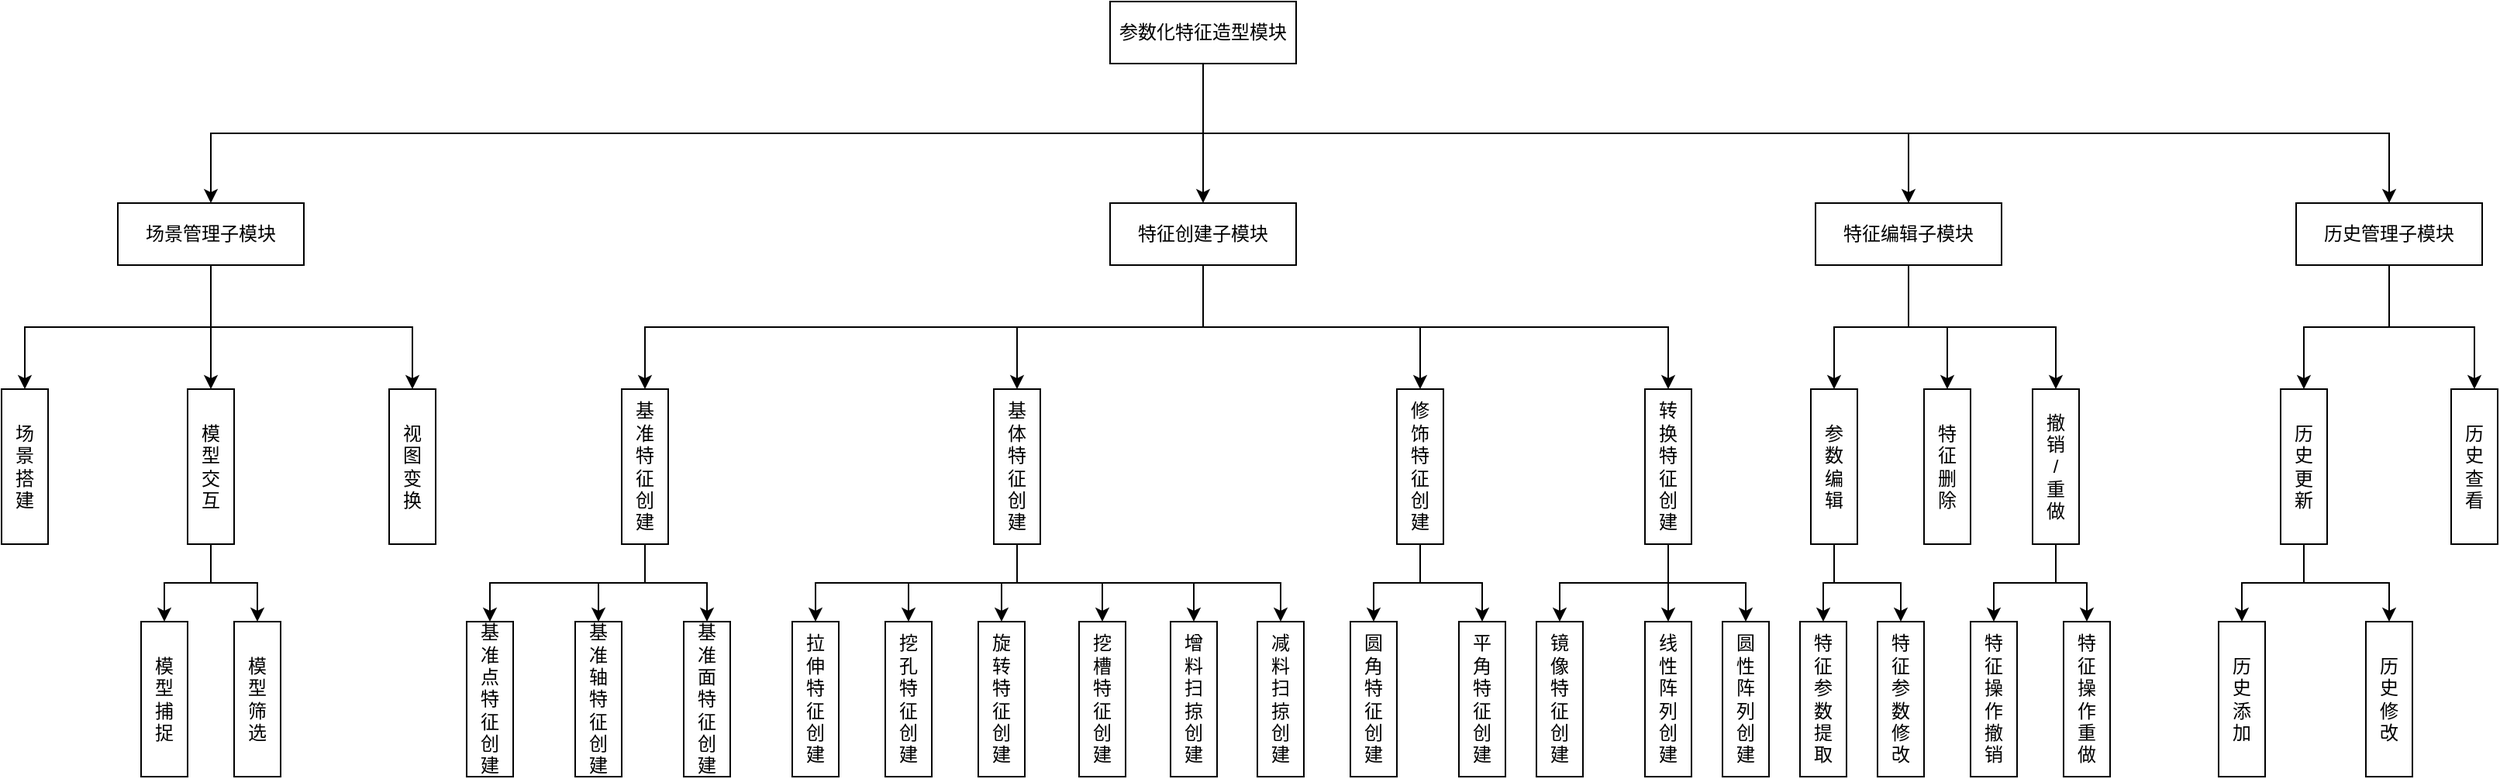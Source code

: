 <mxfile version="21.1.8" type="github">
  <diagram name="第 1 页" id="KuKHvHjNwTbAupqgn_qL">
    <mxGraphModel dx="2670" dy="829" grid="1" gridSize="10" guides="1" tooltips="1" connect="1" arrows="1" fold="1" page="1" pageScale="1" pageWidth="827" pageHeight="1169" math="0" shadow="0">
      <root>
        <mxCell id="0" />
        <mxCell id="1" parent="0" />
        <mxCell id="jY3J1ebLBUYD6axS380D-1" value="参数化特征造型模块" style="rounded=0;whiteSpace=wrap;html=1;" vertex="1" parent="1">
          <mxGeometry x="375" y="10" width="120" height="40" as="geometry" />
        </mxCell>
        <mxCell id="jY3J1ebLBUYD6axS380D-2" value="场景管理子模块" style="rounded=0;whiteSpace=wrap;html=1;" vertex="1" parent="1">
          <mxGeometry x="-265" y="140" width="120" height="40" as="geometry" />
        </mxCell>
        <mxCell id="jY3J1ebLBUYD6axS380D-3" value="特征创建子模块" style="rounded=0;whiteSpace=wrap;html=1;" vertex="1" parent="1">
          <mxGeometry x="375" y="140" width="120" height="40" as="geometry" />
        </mxCell>
        <mxCell id="jY3J1ebLBUYD6axS380D-4" value="历史管理子模块" style="rounded=0;whiteSpace=wrap;html=1;" vertex="1" parent="1">
          <mxGeometry x="1140" y="140" width="120" height="40" as="geometry" />
        </mxCell>
        <mxCell id="jY3J1ebLBUYD6axS380D-5" value="特征编辑子模块" style="rounded=0;whiteSpace=wrap;html=1;" vertex="1" parent="1">
          <mxGeometry x="830" y="140" width="120" height="40" as="geometry" />
        </mxCell>
        <mxCell id="jY3J1ebLBUYD6axS380D-6" value="场&lt;br&gt;景&lt;br&gt;搭&lt;br&gt;建" style="rounded=0;whiteSpace=wrap;html=1;" vertex="1" parent="1">
          <mxGeometry x="-340" y="260" width="30" height="100" as="geometry" />
        </mxCell>
        <mxCell id="jY3J1ebLBUYD6axS380D-7" value="模&lt;br&gt;型&lt;br&gt;交&lt;br&gt;互" style="rounded=0;whiteSpace=wrap;html=1;" vertex="1" parent="1">
          <mxGeometry x="-220" y="260" width="30" height="100" as="geometry" />
        </mxCell>
        <mxCell id="jY3J1ebLBUYD6axS380D-8" value="视&lt;br&gt;图&lt;br&gt;变&lt;br&gt;换" style="rounded=0;whiteSpace=wrap;html=1;" vertex="1" parent="1">
          <mxGeometry x="-90" y="260" width="30" height="100" as="geometry" />
        </mxCell>
        <mxCell id="jY3J1ebLBUYD6axS380D-9" value="模&lt;br&gt;型&lt;br&gt;捕&lt;br&gt;捉" style="rounded=0;whiteSpace=wrap;html=1;" vertex="1" parent="1">
          <mxGeometry x="-250" y="410" width="30" height="100" as="geometry" />
        </mxCell>
        <mxCell id="jY3J1ebLBUYD6axS380D-10" value="模&lt;br&gt;型&lt;br&gt;筛&lt;br&gt;选" style="rounded=0;whiteSpace=wrap;html=1;" vertex="1" parent="1">
          <mxGeometry x="-190" y="410" width="30" height="100" as="geometry" />
        </mxCell>
        <mxCell id="jY3J1ebLBUYD6axS380D-11" value="基&lt;br&gt;准&lt;br&gt;特&lt;br&gt;征&lt;br&gt;创&lt;br&gt;建" style="rounded=0;whiteSpace=wrap;html=1;" vertex="1" parent="1">
          <mxGeometry x="60" y="260" width="30" height="100" as="geometry" />
        </mxCell>
        <mxCell id="jY3J1ebLBUYD6axS380D-12" value="基&lt;br&gt;体&lt;br&gt;特&lt;br&gt;征&lt;br&gt;创&lt;br&gt;建" style="rounded=0;whiteSpace=wrap;html=1;" vertex="1" parent="1">
          <mxGeometry x="300" y="260" width="30" height="100" as="geometry" />
        </mxCell>
        <mxCell id="jY3J1ebLBUYD6axS380D-13" value="转&lt;br&gt;换&lt;br&gt;特&lt;br&gt;征&lt;br&gt;创&lt;br&gt;建" style="rounded=0;whiteSpace=wrap;html=1;" vertex="1" parent="1">
          <mxGeometry x="720" y="260" width="30" height="100" as="geometry" />
        </mxCell>
        <mxCell id="jY3J1ebLBUYD6axS380D-14" value="修&lt;br&gt;饰&lt;br&gt;特&lt;br&gt;征&lt;br&gt;创&lt;br&gt;建" style="rounded=0;whiteSpace=wrap;html=1;" vertex="1" parent="1">
          <mxGeometry x="560" y="260" width="30" height="100" as="geometry" />
        </mxCell>
        <mxCell id="jY3J1ebLBUYD6axS380D-15" value="基&lt;br&gt;准&lt;br&gt;点&lt;br&gt;特&lt;br&gt;征&lt;br&gt;创&lt;br&gt;建" style="rounded=0;whiteSpace=wrap;html=1;" vertex="1" parent="1">
          <mxGeometry x="-40" y="410" width="30" height="100" as="geometry" />
        </mxCell>
        <mxCell id="jY3J1ebLBUYD6axS380D-16" value="拉&lt;br&gt;伸&lt;br&gt;特&lt;br&gt;征&lt;br&gt;创&lt;br&gt;建" style="rounded=0;whiteSpace=wrap;html=1;" vertex="1" parent="1">
          <mxGeometry x="170" y="410" width="30" height="100" as="geometry" />
        </mxCell>
        <mxCell id="jY3J1ebLBUYD6axS380D-17" value="旋&lt;br&gt;转&lt;br&gt;特&lt;br&gt;征&lt;br&gt;创&lt;br&gt;建" style="rounded=0;whiteSpace=wrap;html=1;" vertex="1" parent="1">
          <mxGeometry x="290" y="410" width="30" height="100" as="geometry" />
        </mxCell>
        <mxCell id="jY3J1ebLBUYD6axS380D-18" value="挖&lt;br&gt;孔&lt;br&gt;特&lt;br&gt;征&lt;br&gt;创&lt;br&gt;建" style="rounded=0;whiteSpace=wrap;html=1;" vertex="1" parent="1">
          <mxGeometry x="230" y="410" width="30" height="100" as="geometry" />
        </mxCell>
        <mxCell id="jY3J1ebLBUYD6axS380D-19" value="挖&lt;br&gt;槽&lt;br&gt;特&lt;br&gt;征&lt;br&gt;创&lt;br&gt;建" style="rounded=0;whiteSpace=wrap;html=1;" vertex="1" parent="1">
          <mxGeometry x="355" y="410" width="30" height="100" as="geometry" />
        </mxCell>
        <mxCell id="jY3J1ebLBUYD6axS380D-20" value="基&lt;br&gt;准&lt;br&gt;轴&lt;br&gt;特&lt;br&gt;征&lt;br&gt;创&lt;br&gt;建" style="rounded=0;whiteSpace=wrap;html=1;" vertex="1" parent="1">
          <mxGeometry x="30" y="410" width="30" height="100" as="geometry" />
        </mxCell>
        <mxCell id="jY3J1ebLBUYD6axS380D-21" value="基&lt;br&gt;准&lt;br&gt;面&lt;br&gt;特&lt;br&gt;征&lt;br&gt;创&lt;br&gt;建" style="rounded=0;whiteSpace=wrap;html=1;" vertex="1" parent="1">
          <mxGeometry x="100" y="410" width="30" height="100" as="geometry" />
        </mxCell>
        <mxCell id="jY3J1ebLBUYD6axS380D-23" value="增&lt;br&gt;料&lt;br&gt;扫&lt;br&gt;掠&lt;br&gt;创&lt;br&gt;建" style="rounded=0;whiteSpace=wrap;html=1;" vertex="1" parent="1">
          <mxGeometry x="414" y="410" width="30" height="100" as="geometry" />
        </mxCell>
        <mxCell id="jY3J1ebLBUYD6axS380D-24" value="减&lt;br&gt;料&lt;br&gt;扫&lt;br&gt;掠&lt;br&gt;创&lt;br&gt;建" style="rounded=0;whiteSpace=wrap;html=1;" vertex="1" parent="1">
          <mxGeometry x="470" y="410" width="30" height="100" as="geometry" />
        </mxCell>
        <mxCell id="jY3J1ebLBUYD6axS380D-25" value="圆&lt;br&gt;角&lt;br&gt;特&lt;br&gt;征&lt;br&gt;创&lt;br&gt;建" style="rounded=0;whiteSpace=wrap;html=1;" vertex="1" parent="1">
          <mxGeometry x="530" y="410" width="30" height="100" as="geometry" />
        </mxCell>
        <mxCell id="jY3J1ebLBUYD6axS380D-26" value="平&lt;br&gt;角&lt;br&gt;特&lt;br&gt;征&lt;br&gt;创&lt;br&gt;建" style="rounded=0;whiteSpace=wrap;html=1;" vertex="1" parent="1">
          <mxGeometry x="600" y="410" width="30" height="100" as="geometry" />
        </mxCell>
        <mxCell id="jY3J1ebLBUYD6axS380D-27" value="镜&lt;br&gt;像&lt;br&gt;特&lt;br&gt;征&lt;br&gt;创&lt;br&gt;建" style="rounded=0;whiteSpace=wrap;html=1;" vertex="1" parent="1">
          <mxGeometry x="650" y="410" width="30" height="100" as="geometry" />
        </mxCell>
        <mxCell id="jY3J1ebLBUYD6axS380D-28" value="线&lt;br&gt;性&lt;br&gt;阵&lt;br&gt;列&lt;br&gt;创&lt;br&gt;建" style="rounded=0;whiteSpace=wrap;html=1;" vertex="1" parent="1">
          <mxGeometry x="720" y="410" width="30" height="100" as="geometry" />
        </mxCell>
        <mxCell id="jY3J1ebLBUYD6axS380D-29" value="圆&lt;br&gt;性&lt;br&gt;阵&lt;br&gt;列&lt;br&gt;创&lt;br&gt;建" style="rounded=0;whiteSpace=wrap;html=1;" vertex="1" parent="1">
          <mxGeometry x="770" y="410" width="30" height="100" as="geometry" />
        </mxCell>
        <mxCell id="jY3J1ebLBUYD6axS380D-30" value="参&lt;br&gt;数&lt;br&gt;编&lt;br&gt;辑" style="rounded=0;whiteSpace=wrap;html=1;" vertex="1" parent="1">
          <mxGeometry x="827" y="260" width="30" height="100" as="geometry" />
        </mxCell>
        <mxCell id="jY3J1ebLBUYD6axS380D-31" value="撤&lt;br&gt;销&lt;br&gt;/&lt;br&gt;重&lt;br&gt;做" style="rounded=0;whiteSpace=wrap;html=1;" vertex="1" parent="1">
          <mxGeometry x="970" y="260" width="30" height="100" as="geometry" />
        </mxCell>
        <mxCell id="jY3J1ebLBUYD6axS380D-32" value="特&lt;br&gt;征&lt;br&gt;参&lt;br&gt;数&lt;br&gt;提&lt;br&gt;取" style="rounded=0;whiteSpace=wrap;html=1;" vertex="1" parent="1">
          <mxGeometry x="820" y="410" width="30" height="100" as="geometry" />
        </mxCell>
        <mxCell id="jY3J1ebLBUYD6axS380D-33" value="特&lt;br&gt;征&lt;br&gt;参&lt;br&gt;数&lt;br&gt;修&lt;br&gt;改" style="rounded=0;whiteSpace=wrap;html=1;" vertex="1" parent="1">
          <mxGeometry x="870" y="410" width="30" height="100" as="geometry" />
        </mxCell>
        <mxCell id="jY3J1ebLBUYD6axS380D-34" value="特&lt;br&gt;征&lt;br&gt;操&lt;br&gt;作&lt;br&gt;重&lt;br&gt;做" style="rounded=0;whiteSpace=wrap;html=1;" vertex="1" parent="1">
          <mxGeometry x="990" y="410" width="30" height="100" as="geometry" />
        </mxCell>
        <mxCell id="jY3J1ebLBUYD6axS380D-35" value="特&lt;br&gt;征&lt;br&gt;操&lt;br&gt;作&lt;br&gt;撤&lt;br&gt;销" style="rounded=0;whiteSpace=wrap;html=1;" vertex="1" parent="1">
          <mxGeometry x="930" y="410" width="30" height="100" as="geometry" />
        </mxCell>
        <mxCell id="jY3J1ebLBUYD6axS380D-36" value="特&lt;br&gt;征&lt;br&gt;删&lt;br&gt;除" style="rounded=0;whiteSpace=wrap;html=1;" vertex="1" parent="1">
          <mxGeometry x="900" y="260" width="30" height="100" as="geometry" />
        </mxCell>
        <mxCell id="jY3J1ebLBUYD6axS380D-37" value="历&lt;br&gt;史&lt;br&gt;更&lt;br&gt;新" style="rounded=0;whiteSpace=wrap;html=1;" vertex="1" parent="1">
          <mxGeometry x="1130" y="260" width="30" height="100" as="geometry" />
        </mxCell>
        <mxCell id="jY3J1ebLBUYD6axS380D-38" value="历&lt;br&gt;史&lt;br&gt;查&lt;br&gt;看" style="rounded=0;whiteSpace=wrap;html=1;" vertex="1" parent="1">
          <mxGeometry x="1240" y="260" width="30" height="100" as="geometry" />
        </mxCell>
        <mxCell id="jY3J1ebLBUYD6axS380D-39" value="历&lt;br&gt;史&lt;br&gt;添&lt;br&gt;加" style="rounded=0;whiteSpace=wrap;html=1;" vertex="1" parent="1">
          <mxGeometry x="1090" y="410" width="30" height="100" as="geometry" />
        </mxCell>
        <mxCell id="jY3J1ebLBUYD6axS380D-40" value="历&lt;br&gt;史&lt;br&gt;修&lt;br&gt;改" style="rounded=0;whiteSpace=wrap;html=1;" vertex="1" parent="1">
          <mxGeometry x="1185" y="410" width="30" height="100" as="geometry" />
        </mxCell>
        <mxCell id="jY3J1ebLBUYD6axS380D-53" value="" style="endArrow=classic;html=1;rounded=0;exitX=0.5;exitY=1;exitDx=0;exitDy=0;entryX=0.5;entryY=0;entryDx=0;entryDy=0;edgeStyle=orthogonalEdgeStyle;" edge="1" parent="1" source="jY3J1ebLBUYD6axS380D-1" target="jY3J1ebLBUYD6axS380D-2">
          <mxGeometry width="50" height="50" relative="1" as="geometry">
            <mxPoint x="150" y="170" as="sourcePoint" />
            <mxPoint x="200" y="120" as="targetPoint" />
          </mxGeometry>
        </mxCell>
        <mxCell id="jY3J1ebLBUYD6axS380D-59" value="" style="endArrow=classic;html=1;rounded=0;exitX=0.5;exitY=1;exitDx=0;exitDy=0;entryX=0.5;entryY=0;entryDx=0;entryDy=0;edgeStyle=orthogonalEdgeStyle;" edge="1" parent="1" source="jY3J1ebLBUYD6axS380D-2" target="jY3J1ebLBUYD6axS380D-6">
          <mxGeometry width="50" height="50" relative="1" as="geometry">
            <mxPoint x="475" y="90" as="sourcePoint" />
            <mxPoint x="-50" y="180" as="targetPoint" />
          </mxGeometry>
        </mxCell>
        <mxCell id="jY3J1ebLBUYD6axS380D-60" value="" style="endArrow=classic;html=1;rounded=0;exitX=0.5;exitY=1;exitDx=0;exitDy=0;entryX=0.5;entryY=0;entryDx=0;entryDy=0;edgeStyle=orthogonalEdgeStyle;" edge="1" parent="1" source="jY3J1ebLBUYD6axS380D-2" target="jY3J1ebLBUYD6axS380D-7">
          <mxGeometry width="50" height="50" relative="1" as="geometry">
            <mxPoint x="485" y="100" as="sourcePoint" />
            <mxPoint x="-40" y="190" as="targetPoint" />
          </mxGeometry>
        </mxCell>
        <mxCell id="jY3J1ebLBUYD6axS380D-61" value="" style="endArrow=classic;html=1;rounded=0;exitX=0.5;exitY=1;exitDx=0;exitDy=0;entryX=0.5;entryY=0;entryDx=0;entryDy=0;edgeStyle=orthogonalEdgeStyle;" edge="1" parent="1" source="jY3J1ebLBUYD6axS380D-2" target="jY3J1ebLBUYD6axS380D-8">
          <mxGeometry width="50" height="50" relative="1" as="geometry">
            <mxPoint x="495" y="110" as="sourcePoint" />
            <mxPoint x="-30" y="200" as="targetPoint" />
          </mxGeometry>
        </mxCell>
        <mxCell id="jY3J1ebLBUYD6axS380D-62" value="" style="endArrow=classic;html=1;rounded=0;entryX=0.5;entryY=0;entryDx=0;entryDy=0;edgeStyle=orthogonalEdgeStyle;exitX=0.5;exitY=1;exitDx=0;exitDy=0;" edge="1" parent="1" source="jY3J1ebLBUYD6axS380D-7" target="jY3J1ebLBUYD6axS380D-9">
          <mxGeometry width="50" height="50" relative="1" as="geometry">
            <mxPoint x="-220" y="440" as="sourcePoint" />
            <mxPoint x="-20" y="210" as="targetPoint" />
          </mxGeometry>
        </mxCell>
        <mxCell id="jY3J1ebLBUYD6axS380D-63" value="" style="endArrow=classic;html=1;rounded=0;exitX=0.5;exitY=1;exitDx=0;exitDy=0;entryX=0.5;entryY=0;entryDx=0;entryDy=0;edgeStyle=orthogonalEdgeStyle;" edge="1" parent="1" source="jY3J1ebLBUYD6axS380D-7" target="jY3J1ebLBUYD6axS380D-10">
          <mxGeometry width="50" height="50" relative="1" as="geometry">
            <mxPoint x="515" y="130" as="sourcePoint" />
            <mxPoint x="-10" y="220" as="targetPoint" />
          </mxGeometry>
        </mxCell>
        <mxCell id="jY3J1ebLBUYD6axS380D-64" value="" style="endArrow=classic;html=1;rounded=0;exitX=0.5;exitY=1;exitDx=0;exitDy=0;entryX=0.5;entryY=0;entryDx=0;entryDy=0;edgeStyle=orthogonalEdgeStyle;" edge="1" parent="1" source="jY3J1ebLBUYD6axS380D-3" target="jY3J1ebLBUYD6axS380D-11">
          <mxGeometry width="50" height="50" relative="1" as="geometry">
            <mxPoint x="525" y="140" as="sourcePoint" />
            <mxPoint y="230" as="targetPoint" />
          </mxGeometry>
        </mxCell>
        <mxCell id="jY3J1ebLBUYD6axS380D-65" value="" style="endArrow=classic;html=1;rounded=0;exitX=0.5;exitY=1;exitDx=0;exitDy=0;edgeStyle=orthogonalEdgeStyle;" edge="1" parent="1" source="jY3J1ebLBUYD6axS380D-3" target="jY3J1ebLBUYD6axS380D-12">
          <mxGeometry width="50" height="50" relative="1" as="geometry">
            <mxPoint x="535" y="150" as="sourcePoint" />
            <mxPoint x="10" y="240" as="targetPoint" />
          </mxGeometry>
        </mxCell>
        <mxCell id="jY3J1ebLBUYD6axS380D-66" value="" style="endArrow=classic;html=1;rounded=0;exitX=0.5;exitY=1;exitDx=0;exitDy=0;entryX=0.5;entryY=0;entryDx=0;entryDy=0;edgeStyle=orthogonalEdgeStyle;" edge="1" parent="1" source="jY3J1ebLBUYD6axS380D-3" target="jY3J1ebLBUYD6axS380D-14">
          <mxGeometry width="50" height="50" relative="1" as="geometry">
            <mxPoint x="545" y="160" as="sourcePoint" />
            <mxPoint x="20" y="250" as="targetPoint" />
          </mxGeometry>
        </mxCell>
        <mxCell id="jY3J1ebLBUYD6axS380D-67" value="" style="endArrow=classic;html=1;rounded=0;exitX=0.5;exitY=1;exitDx=0;exitDy=0;entryX=0.5;entryY=0;entryDx=0;entryDy=0;edgeStyle=orthogonalEdgeStyle;" edge="1" parent="1" source="jY3J1ebLBUYD6axS380D-3" target="jY3J1ebLBUYD6axS380D-13">
          <mxGeometry width="50" height="50" relative="1" as="geometry">
            <mxPoint x="555" y="170" as="sourcePoint" />
            <mxPoint x="30" y="260" as="targetPoint" />
          </mxGeometry>
        </mxCell>
        <mxCell id="jY3J1ebLBUYD6axS380D-68" value="" style="endArrow=classic;html=1;rounded=0;exitX=0.5;exitY=1;exitDx=0;exitDy=0;entryX=0.5;entryY=0;entryDx=0;entryDy=0;edgeStyle=orthogonalEdgeStyle;" edge="1" parent="1" source="jY3J1ebLBUYD6axS380D-11" target="jY3J1ebLBUYD6axS380D-15">
          <mxGeometry width="50" height="50" relative="1" as="geometry">
            <mxPoint x="565" y="180" as="sourcePoint" />
            <mxPoint x="40" y="270" as="targetPoint" />
          </mxGeometry>
        </mxCell>
        <mxCell id="jY3J1ebLBUYD6axS380D-69" value="" style="endArrow=classic;html=1;rounded=0;exitX=0.5;exitY=1;exitDx=0;exitDy=0;entryX=0.5;entryY=0;entryDx=0;entryDy=0;edgeStyle=orthogonalEdgeStyle;" edge="1" parent="1" source="jY3J1ebLBUYD6axS380D-11" target="jY3J1ebLBUYD6axS380D-20">
          <mxGeometry width="50" height="50" relative="1" as="geometry">
            <mxPoint x="575" y="190" as="sourcePoint" />
            <mxPoint x="50" y="280" as="targetPoint" />
          </mxGeometry>
        </mxCell>
        <mxCell id="jY3J1ebLBUYD6axS380D-70" value="" style="endArrow=classic;html=1;rounded=0;exitX=0.5;exitY=1;exitDx=0;exitDy=0;entryX=0.5;entryY=0;entryDx=0;entryDy=0;edgeStyle=orthogonalEdgeStyle;" edge="1" parent="1" source="jY3J1ebLBUYD6axS380D-11" target="jY3J1ebLBUYD6axS380D-21">
          <mxGeometry width="50" height="50" relative="1" as="geometry">
            <mxPoint x="585" y="200" as="sourcePoint" />
            <mxPoint x="60" y="290" as="targetPoint" />
          </mxGeometry>
        </mxCell>
        <mxCell id="jY3J1ebLBUYD6axS380D-71" value="" style="endArrow=classic;html=1;rounded=0;exitX=0.5;exitY=1;exitDx=0;exitDy=0;entryX=0.5;entryY=0;entryDx=0;entryDy=0;edgeStyle=orthogonalEdgeStyle;" edge="1" parent="1" source="jY3J1ebLBUYD6axS380D-12" target="jY3J1ebLBUYD6axS380D-16">
          <mxGeometry width="50" height="50" relative="1" as="geometry">
            <mxPoint x="595" y="210" as="sourcePoint" />
            <mxPoint x="70" y="300" as="targetPoint" />
          </mxGeometry>
        </mxCell>
        <mxCell id="jY3J1ebLBUYD6axS380D-73" value="" style="endArrow=classic;html=1;rounded=0;exitX=0.5;exitY=1;exitDx=0;exitDy=0;edgeStyle=orthogonalEdgeStyle;" edge="1" parent="1" source="jY3J1ebLBUYD6axS380D-12" target="jY3J1ebLBUYD6axS380D-18">
          <mxGeometry width="50" height="50" relative="1" as="geometry">
            <mxPoint x="615" y="230" as="sourcePoint" />
            <mxPoint x="90" y="320" as="targetPoint" />
          </mxGeometry>
        </mxCell>
        <mxCell id="jY3J1ebLBUYD6axS380D-74" value="" style="endArrow=classic;html=1;rounded=0;exitX=0.5;exitY=1;exitDx=0;exitDy=0;edgeStyle=orthogonalEdgeStyle;" edge="1" parent="1" source="jY3J1ebLBUYD6axS380D-12" target="jY3J1ebLBUYD6axS380D-17">
          <mxGeometry width="50" height="50" relative="1" as="geometry">
            <mxPoint x="625" y="240" as="sourcePoint" />
            <mxPoint x="100" y="330" as="targetPoint" />
          </mxGeometry>
        </mxCell>
        <mxCell id="jY3J1ebLBUYD6axS380D-75" value="" style="endArrow=classic;html=1;rounded=0;exitX=0.5;exitY=1;exitDx=0;exitDy=0;entryX=0.5;entryY=0;entryDx=0;entryDy=0;edgeStyle=orthogonalEdgeStyle;" edge="1" parent="1" source="jY3J1ebLBUYD6axS380D-12" target="jY3J1ebLBUYD6axS380D-19">
          <mxGeometry width="50" height="50" relative="1" as="geometry">
            <mxPoint x="635" y="250" as="sourcePoint" />
            <mxPoint x="110" y="340" as="targetPoint" />
          </mxGeometry>
        </mxCell>
        <mxCell id="jY3J1ebLBUYD6axS380D-76" value="" style="endArrow=classic;html=1;rounded=0;exitX=0.5;exitY=1;exitDx=0;exitDy=0;entryX=0.5;entryY=0;entryDx=0;entryDy=0;edgeStyle=orthogonalEdgeStyle;" edge="1" parent="1" source="jY3J1ebLBUYD6axS380D-12" target="jY3J1ebLBUYD6axS380D-23">
          <mxGeometry width="50" height="50" relative="1" as="geometry">
            <mxPoint x="645" y="260" as="sourcePoint" />
            <mxPoint x="120" y="350" as="targetPoint" />
          </mxGeometry>
        </mxCell>
        <mxCell id="jY3J1ebLBUYD6axS380D-77" value="" style="endArrow=classic;html=1;rounded=0;exitX=0.5;exitY=1;exitDx=0;exitDy=0;entryX=0.5;entryY=0;entryDx=0;entryDy=0;edgeStyle=orthogonalEdgeStyle;" edge="1" parent="1" source="jY3J1ebLBUYD6axS380D-12" target="jY3J1ebLBUYD6axS380D-24">
          <mxGeometry width="50" height="50" relative="1" as="geometry">
            <mxPoint x="655" y="270" as="sourcePoint" />
            <mxPoint x="130" y="360" as="targetPoint" />
          </mxGeometry>
        </mxCell>
        <mxCell id="jY3J1ebLBUYD6axS380D-78" value="" style="endArrow=classic;html=1;rounded=0;exitX=0.5;exitY=1;exitDx=0;exitDy=0;entryX=0.5;entryY=0;entryDx=0;entryDy=0;edgeStyle=orthogonalEdgeStyle;" edge="1" parent="1" source="jY3J1ebLBUYD6axS380D-14" target="jY3J1ebLBUYD6axS380D-25">
          <mxGeometry width="50" height="50" relative="1" as="geometry">
            <mxPoint x="665" y="280" as="sourcePoint" />
            <mxPoint x="140" y="370" as="targetPoint" />
          </mxGeometry>
        </mxCell>
        <mxCell id="jY3J1ebLBUYD6axS380D-79" value="" style="endArrow=classic;html=1;rounded=0;exitX=0.5;exitY=1;exitDx=0;exitDy=0;entryX=0.5;entryY=0;entryDx=0;entryDy=0;edgeStyle=orthogonalEdgeStyle;" edge="1" parent="1" source="jY3J1ebLBUYD6axS380D-14" target="jY3J1ebLBUYD6axS380D-26">
          <mxGeometry width="50" height="50" relative="1" as="geometry">
            <mxPoint x="675" y="290" as="sourcePoint" />
            <mxPoint x="150" y="380" as="targetPoint" />
          </mxGeometry>
        </mxCell>
        <mxCell id="jY3J1ebLBUYD6axS380D-80" value="" style="endArrow=classic;html=1;rounded=0;exitX=0.5;exitY=1;exitDx=0;exitDy=0;edgeStyle=orthogonalEdgeStyle;" edge="1" parent="1" source="jY3J1ebLBUYD6axS380D-13" target="jY3J1ebLBUYD6axS380D-27">
          <mxGeometry width="50" height="50" relative="1" as="geometry">
            <mxPoint x="685" y="300" as="sourcePoint" />
            <mxPoint x="160" y="390" as="targetPoint" />
          </mxGeometry>
        </mxCell>
        <mxCell id="jY3J1ebLBUYD6axS380D-81" value="" style="endArrow=classic;html=1;rounded=0;exitX=0.5;exitY=1;exitDx=0;exitDy=0;edgeStyle=orthogonalEdgeStyle;" edge="1" parent="1" source="jY3J1ebLBUYD6axS380D-13" target="jY3J1ebLBUYD6axS380D-28">
          <mxGeometry width="50" height="50" relative="1" as="geometry">
            <mxPoint x="695" y="310" as="sourcePoint" />
            <mxPoint x="170" y="400" as="targetPoint" />
          </mxGeometry>
        </mxCell>
        <mxCell id="jY3J1ebLBUYD6axS380D-82" value="" style="endArrow=classic;html=1;rounded=0;exitX=0.5;exitY=1;exitDx=0;exitDy=0;edgeStyle=orthogonalEdgeStyle;" edge="1" parent="1" source="jY3J1ebLBUYD6axS380D-13" target="jY3J1ebLBUYD6axS380D-29">
          <mxGeometry width="50" height="50" relative="1" as="geometry">
            <mxPoint x="705" y="320" as="sourcePoint" />
            <mxPoint x="180" y="410" as="targetPoint" />
          </mxGeometry>
        </mxCell>
        <mxCell id="jY3J1ebLBUYD6axS380D-83" value="" style="endArrow=classic;html=1;rounded=0;exitX=0.5;exitY=1;exitDx=0;exitDy=0;entryX=0.5;entryY=0;entryDx=0;entryDy=0;edgeStyle=orthogonalEdgeStyle;" edge="1" parent="1" source="jY3J1ebLBUYD6axS380D-5" target="jY3J1ebLBUYD6axS380D-30">
          <mxGeometry width="50" height="50" relative="1" as="geometry">
            <mxPoint x="715" y="330" as="sourcePoint" />
            <mxPoint x="190" y="420" as="targetPoint" />
          </mxGeometry>
        </mxCell>
        <mxCell id="jY3J1ebLBUYD6axS380D-84" value="" style="endArrow=classic;html=1;rounded=0;exitX=0.5;exitY=1;exitDx=0;exitDy=0;entryX=0.5;entryY=0;entryDx=0;entryDy=0;edgeStyle=orthogonalEdgeStyle;" edge="1" parent="1" source="jY3J1ebLBUYD6axS380D-5" target="jY3J1ebLBUYD6axS380D-36">
          <mxGeometry width="50" height="50" relative="1" as="geometry">
            <mxPoint x="725" y="340" as="sourcePoint" />
            <mxPoint x="200" y="430" as="targetPoint" />
          </mxGeometry>
        </mxCell>
        <mxCell id="jY3J1ebLBUYD6axS380D-85" value="" style="endArrow=classic;html=1;rounded=0;exitX=0.5;exitY=1;exitDx=0;exitDy=0;entryX=0.5;entryY=0;entryDx=0;entryDy=0;edgeStyle=orthogonalEdgeStyle;" edge="1" parent="1" source="jY3J1ebLBUYD6axS380D-5" target="jY3J1ebLBUYD6axS380D-31">
          <mxGeometry width="50" height="50" relative="1" as="geometry">
            <mxPoint x="735" y="350" as="sourcePoint" />
            <mxPoint x="210" y="440" as="targetPoint" />
          </mxGeometry>
        </mxCell>
        <mxCell id="jY3J1ebLBUYD6axS380D-86" value="" style="endArrow=classic;html=1;rounded=0;exitX=0.5;exitY=1;exitDx=0;exitDy=0;edgeStyle=orthogonalEdgeStyle;" edge="1" parent="1" source="jY3J1ebLBUYD6axS380D-4" target="jY3J1ebLBUYD6axS380D-37">
          <mxGeometry width="50" height="50" relative="1" as="geometry">
            <mxPoint x="745" y="360" as="sourcePoint" />
            <mxPoint x="220" y="450" as="targetPoint" />
          </mxGeometry>
        </mxCell>
        <mxCell id="jY3J1ebLBUYD6axS380D-89" value="" style="endArrow=classic;html=1;rounded=0;exitX=0.5;exitY=1;exitDx=0;exitDy=0;edgeStyle=orthogonalEdgeStyle;" edge="1" parent="1" source="jY3J1ebLBUYD6axS380D-4" target="jY3J1ebLBUYD6axS380D-38">
          <mxGeometry width="50" height="50" relative="1" as="geometry">
            <mxPoint x="755" y="370" as="sourcePoint" />
            <mxPoint x="230" y="460" as="targetPoint" />
          </mxGeometry>
        </mxCell>
        <mxCell id="jY3J1ebLBUYD6axS380D-90" value="" style="endArrow=classic;html=1;rounded=0;exitX=0.5;exitY=1;exitDx=0;exitDy=0;edgeStyle=orthogonalEdgeStyle;" edge="1" parent="1" source="jY3J1ebLBUYD6axS380D-37" target="jY3J1ebLBUYD6axS380D-39">
          <mxGeometry width="50" height="50" relative="1" as="geometry">
            <mxPoint x="765" y="380" as="sourcePoint" />
            <mxPoint x="240" y="470" as="targetPoint" />
          </mxGeometry>
        </mxCell>
        <mxCell id="jY3J1ebLBUYD6axS380D-91" value="" style="endArrow=classic;html=1;rounded=0;exitX=0.5;exitY=1;exitDx=0;exitDy=0;edgeStyle=orthogonalEdgeStyle;" edge="1" parent="1" source="jY3J1ebLBUYD6axS380D-37" target="jY3J1ebLBUYD6axS380D-40">
          <mxGeometry width="50" height="50" relative="1" as="geometry">
            <mxPoint x="1155" y="370" as="sourcePoint" />
            <mxPoint x="1115" y="420" as="targetPoint" />
          </mxGeometry>
        </mxCell>
        <mxCell id="jY3J1ebLBUYD6axS380D-92" value="" style="endArrow=classic;html=1;rounded=0;exitX=0.5;exitY=1;exitDx=0;exitDy=0;edgeStyle=orthogonalEdgeStyle;entryX=0.5;entryY=0;entryDx=0;entryDy=0;" edge="1" parent="1" source="jY3J1ebLBUYD6axS380D-30" target="jY3J1ebLBUYD6axS380D-32">
          <mxGeometry width="50" height="50" relative="1" as="geometry">
            <mxPoint x="1165" y="380" as="sourcePoint" />
            <mxPoint x="1125" y="430" as="targetPoint" />
          </mxGeometry>
        </mxCell>
        <mxCell id="jY3J1ebLBUYD6axS380D-93" value="" style="endArrow=classic;html=1;rounded=0;exitX=0.5;exitY=1;exitDx=0;exitDy=0;edgeStyle=orthogonalEdgeStyle;entryX=0.5;entryY=0;entryDx=0;entryDy=0;" edge="1" parent="1" source="jY3J1ebLBUYD6axS380D-30" target="jY3J1ebLBUYD6axS380D-33">
          <mxGeometry width="50" height="50" relative="1" as="geometry">
            <mxPoint x="852" y="370" as="sourcePoint" />
            <mxPoint x="845" y="420" as="targetPoint" />
          </mxGeometry>
        </mxCell>
        <mxCell id="jY3J1ebLBUYD6axS380D-94" value="" style="endArrow=classic;html=1;rounded=0;exitX=0.5;exitY=1;exitDx=0;exitDy=0;edgeStyle=orthogonalEdgeStyle;" edge="1" parent="1" source="jY3J1ebLBUYD6axS380D-31" target="jY3J1ebLBUYD6axS380D-35">
          <mxGeometry width="50" height="50" relative="1" as="geometry">
            <mxPoint x="862" y="380" as="sourcePoint" />
            <mxPoint x="855" y="430" as="targetPoint" />
          </mxGeometry>
        </mxCell>
        <mxCell id="jY3J1ebLBUYD6axS380D-95" value="" style="endArrow=classic;html=1;rounded=0;exitX=0.5;exitY=1;exitDx=0;exitDy=0;edgeStyle=orthogonalEdgeStyle;" edge="1" parent="1" source="jY3J1ebLBUYD6axS380D-31" target="jY3J1ebLBUYD6axS380D-34">
          <mxGeometry width="50" height="50" relative="1" as="geometry">
            <mxPoint x="872" y="390" as="sourcePoint" />
            <mxPoint x="865" y="440" as="targetPoint" />
          </mxGeometry>
        </mxCell>
        <mxCell id="jY3J1ebLBUYD6axS380D-96" value="" style="endArrow=classic;html=1;rounded=0;exitX=0.5;exitY=1;exitDx=0;exitDy=0;edgeStyle=orthogonalEdgeStyle;entryX=0.5;entryY=0;entryDx=0;entryDy=0;" edge="1" parent="1" source="jY3J1ebLBUYD6axS380D-1" target="jY3J1ebLBUYD6axS380D-5">
          <mxGeometry width="50" height="50" relative="1" as="geometry">
            <mxPoint x="882" y="400" as="sourcePoint" />
            <mxPoint x="875" y="450" as="targetPoint" />
          </mxGeometry>
        </mxCell>
        <mxCell id="jY3J1ebLBUYD6axS380D-97" value="" style="endArrow=classic;html=1;rounded=0;exitX=0.5;exitY=1;exitDx=0;exitDy=0;edgeStyle=orthogonalEdgeStyle;entryX=0.5;entryY=0;entryDx=0;entryDy=0;" edge="1" parent="1" source="jY3J1ebLBUYD6axS380D-1" target="jY3J1ebLBUYD6axS380D-4">
          <mxGeometry width="50" height="50" relative="1" as="geometry">
            <mxPoint x="892" y="410" as="sourcePoint" />
            <mxPoint x="885" y="460" as="targetPoint" />
          </mxGeometry>
        </mxCell>
        <mxCell id="jY3J1ebLBUYD6axS380D-98" value="" style="endArrow=classic;html=1;rounded=0;" edge="1" parent="1" target="jY3J1ebLBUYD6axS380D-3">
          <mxGeometry width="50" height="50" relative="1" as="geometry">
            <mxPoint x="435" y="50" as="sourcePoint" />
            <mxPoint x="620" y="150" as="targetPoint" />
          </mxGeometry>
        </mxCell>
      </root>
    </mxGraphModel>
  </diagram>
</mxfile>
